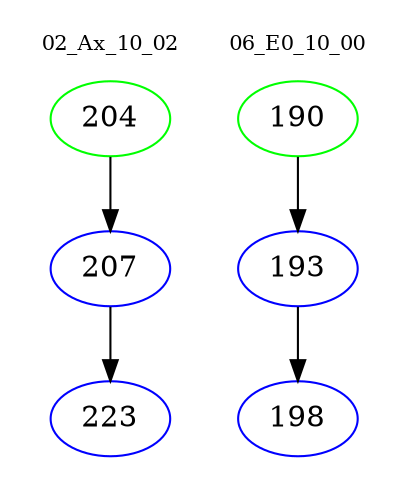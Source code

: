 digraph{
subgraph cluster_0 {
color = white
label = "02_Ax_10_02";
fontsize=10;
T0_204 [label="204", color="green"]
T0_204 -> T0_207 [color="black"]
T0_207 [label="207", color="blue"]
T0_207 -> T0_223 [color="black"]
T0_223 [label="223", color="blue"]
}
subgraph cluster_1 {
color = white
label = "06_E0_10_00";
fontsize=10;
T1_190 [label="190", color="green"]
T1_190 -> T1_193 [color="black"]
T1_193 [label="193", color="blue"]
T1_193 -> T1_198 [color="black"]
T1_198 [label="198", color="blue"]
}
}
